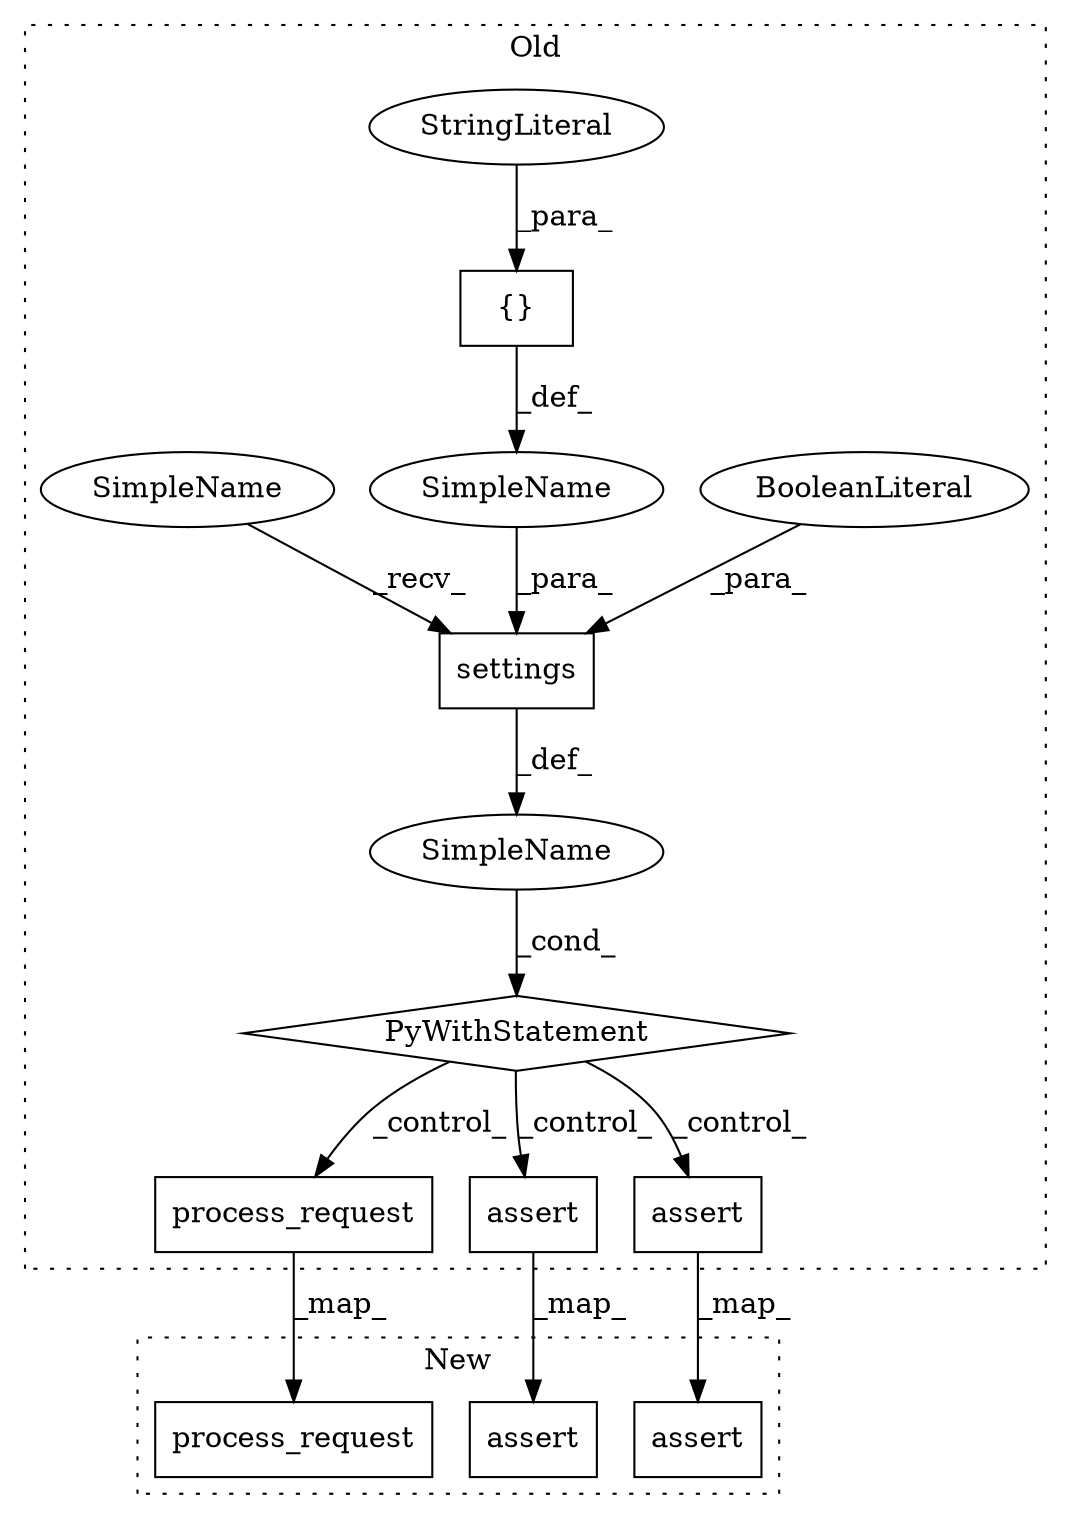digraph G {
subgraph cluster0 {
1 [label="process_request" a="32" s="2729,2752" l="16,1" shape="box"];
3 [label="SimpleName" a="42" s="" l="" shape="ellipse"];
4 [label="assert" a="32" s="2941,3005" l="12,1" shape="box"];
6 [label="PyWithStatement" a="104" s="2653,2708" l="10,2" shape="diamond"];
7 [label="settings" a="32" s="2668,2707" l="9,1" shape="box"];
8 [label="{}" a="4" s="2689,2701" l="1,1" shape="box"];
9 [label="BooleanLiteral" a="9" s="2703" l="4" shape="ellipse"];
10 [label="SimpleName" a="42" s="" l="" shape="ellipse"];
11 [label="StringLiteral" a="45" s="2690" l="11" shape="ellipse"];
12 [label="assert" a="32" s="2880,2927" l="11,1" shape="box"];
14 [label="SimpleName" a="42" s="2663" l="4" shape="ellipse"];
label = "Old";
style="dotted";
}
subgraph cluster1 {
2 [label="process_request" a="32" s="2664,2687" l="16,1" shape="box"];
5 [label="assert" a="32" s="2868,2932" l="12,1" shape="box"];
13 [label="assert" a="32" s="2809,2856" l="11,1" shape="box"];
label = "New";
style="dotted";
}
1 -> 2 [label="_map_"];
3 -> 6 [label="_cond_"];
4 -> 5 [label="_map_"];
6 -> 1 [label="_control_"];
6 -> 12 [label="_control_"];
6 -> 4 [label="_control_"];
7 -> 3 [label="_def_"];
8 -> 10 [label="_def_"];
9 -> 7 [label="_para_"];
10 -> 7 [label="_para_"];
11 -> 8 [label="_para_"];
12 -> 13 [label="_map_"];
14 -> 7 [label="_recv_"];
}